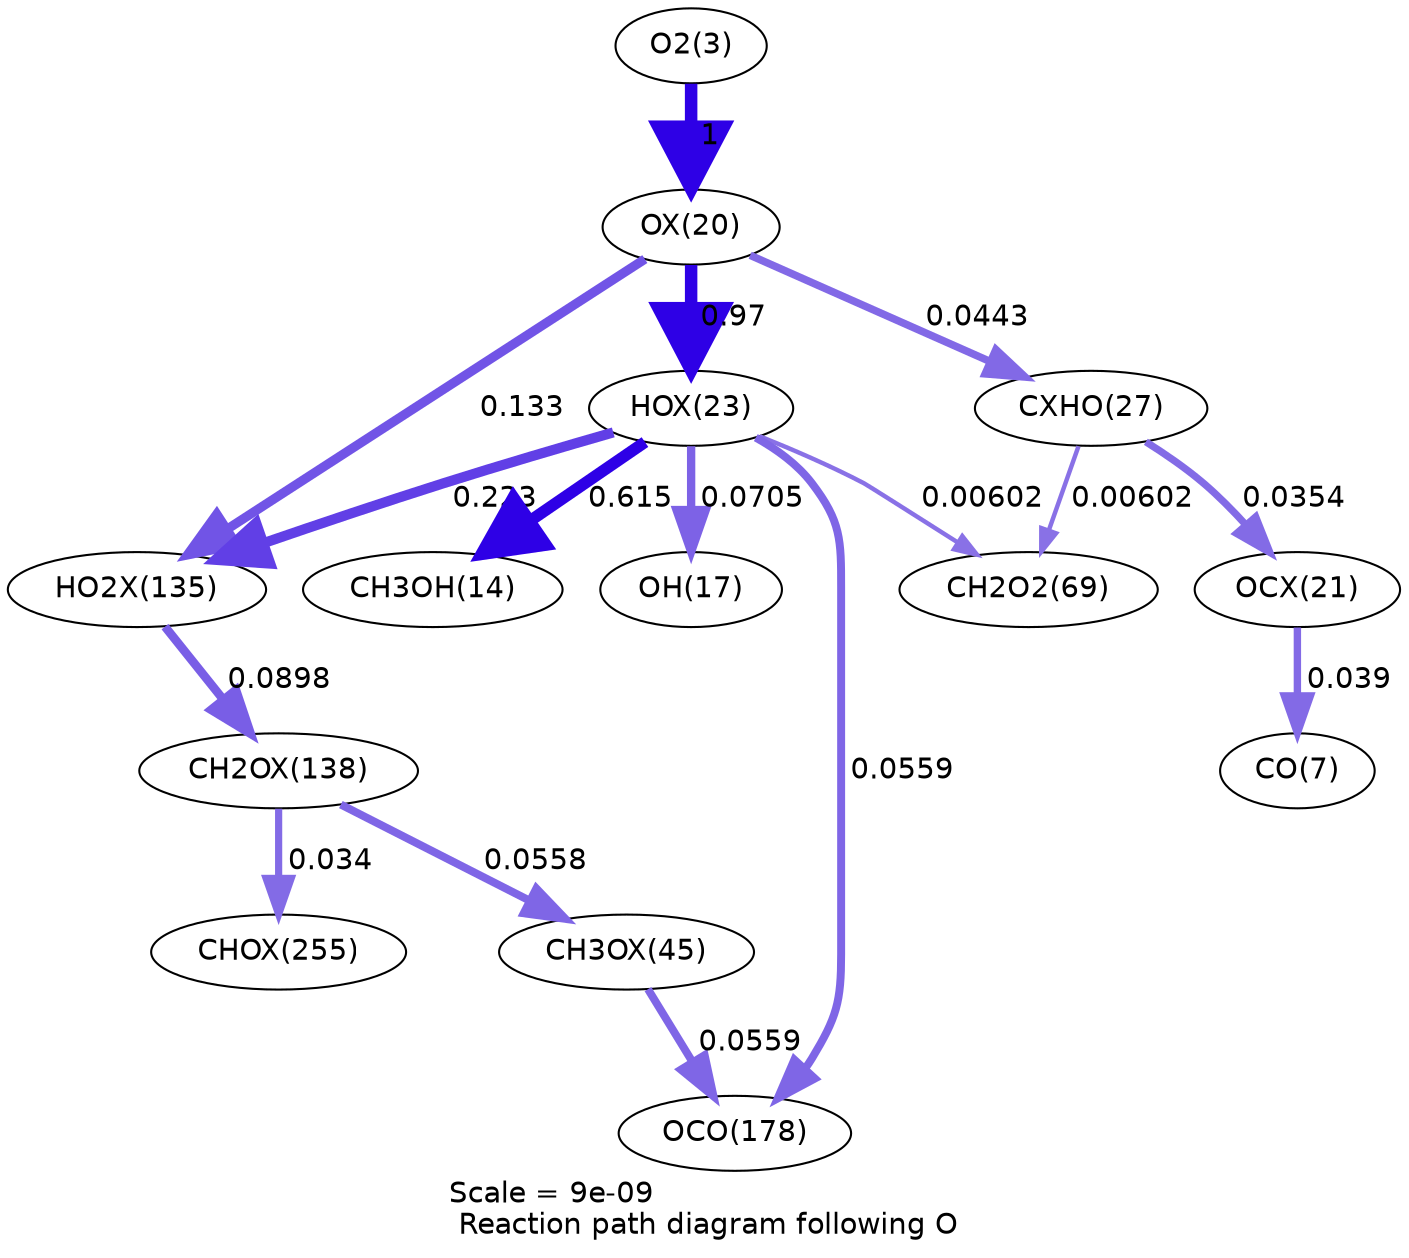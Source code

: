 digraph reaction_paths {
center=1;
s5 -> s30[fontname="Helvetica", penwidth=6, arrowsize=3, color="0.7, 1.5, 0.9"
, label=" 1"];
s30 -> s33[fontname="Helvetica", penwidth=5.98, arrowsize=2.99, color="0.7, 1.47, 0.9"
, label=" 0.97"];
s30 -> s36[fontname="Helvetica", penwidth=3.65, arrowsize=1.82, color="0.7, 0.544, 0.9"
, label=" 0.0443"];
s30 -> s46[fontname="Helvetica", penwidth=4.48, arrowsize=2.24, color="0.7, 0.633, 0.9"
, label=" 0.133"];
s33 -> s16[fontname="Helvetica", penwidth=5.63, arrowsize=2.82, color="0.7, 1.11, 0.9"
, label=" 0.615"];
s33 -> s19[fontname="Helvetica", penwidth=4, arrowsize=2, color="0.7, 0.571, 0.9"
, label=" 0.0705"];
s33 -> s46[fontname="Helvetica", penwidth=4.87, arrowsize=2.43, color="0.7, 0.723, 0.9"
, label=" 0.223"];
s33 -> s22[fontname="Helvetica", penwidth=2.14, arrowsize=1.07, color="0.7, 0.506, 0.9"
, label=" 0.00602"];
s33 -> s23[fontname="Helvetica", penwidth=3.82, arrowsize=1.91, color="0.7, 0.556, 0.9"
, label=" 0.0559"];
s36 -> s31[fontname="Helvetica", penwidth=3.48, arrowsize=1.74, color="0.7, 0.535, 0.9"
, label=" 0.0354"];
s36 -> s22[fontname="Helvetica", penwidth=2.14, arrowsize=1.07, color="0.7, 0.506, 0.9"
, label=" 0.00602"];
s31 -> s9[fontname="Helvetica", penwidth=3.55, arrowsize=1.78, color="0.7, 0.539, 0.9"
, label=" 0.039"];
s46 -> s47[fontname="Helvetica", penwidth=4.18, arrowsize=2.09, color="0.7, 0.59, 0.9"
, label=" 0.0898"];
s43 -> s23[fontname="Helvetica", penwidth=3.82, arrowsize=1.91, color="0.7, 0.556, 0.9"
, label=" 0.0559"];
s47 -> s43[fontname="Helvetica", penwidth=3.82, arrowsize=1.91, color="0.7, 0.556, 0.9"
, label=" 0.0558"];
s47 -> s53[fontname="Helvetica", penwidth=3.45, arrowsize=1.72, color="0.7, 0.534, 0.9"
, label=" 0.034"];
s5 [ fontname="Helvetica", label="O2(3)"];
s9 [ fontname="Helvetica", label="CO(7)"];
s16 [ fontname="Helvetica", label="CH3OH(14)"];
s19 [ fontname="Helvetica", label="OH(17)"];
s22 [ fontname="Helvetica", label="CH2O2(69)"];
s23 [ fontname="Helvetica", label="OCO(178)"];
s30 [ fontname="Helvetica", label="OX(20)"];
s31 [ fontname="Helvetica", label="OCX(21)"];
s33 [ fontname="Helvetica", label="HOX(23)"];
s36 [ fontname="Helvetica", label="CXHO(27)"];
s43 [ fontname="Helvetica", label="CH3OX(45)"];
s46 [ fontname="Helvetica", label="HO2X(135)"];
s47 [ fontname="Helvetica", label="CH2OX(138)"];
s53 [ fontname="Helvetica", label="CHOX(255)"];
 label = "Scale = 9e-09\l Reaction path diagram following O";
 fontname = "Helvetica";
}
